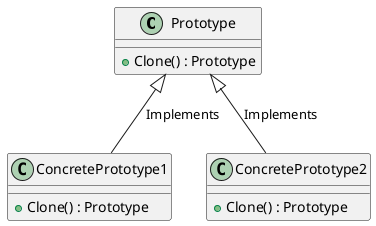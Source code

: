 @startuml
!define RECTANGLE class

RECTANGLE Prototype {
  +Clone() : Prototype
}

RECTANGLE ConcretePrototype1 {
  +Clone() : Prototype
}

RECTANGLE ConcretePrototype2 {
  +Clone() : Prototype
}

Prototype <|-- ConcretePrototype1 : Implements
Prototype <|-- ConcretePrototype2 : Implements

@enduml
